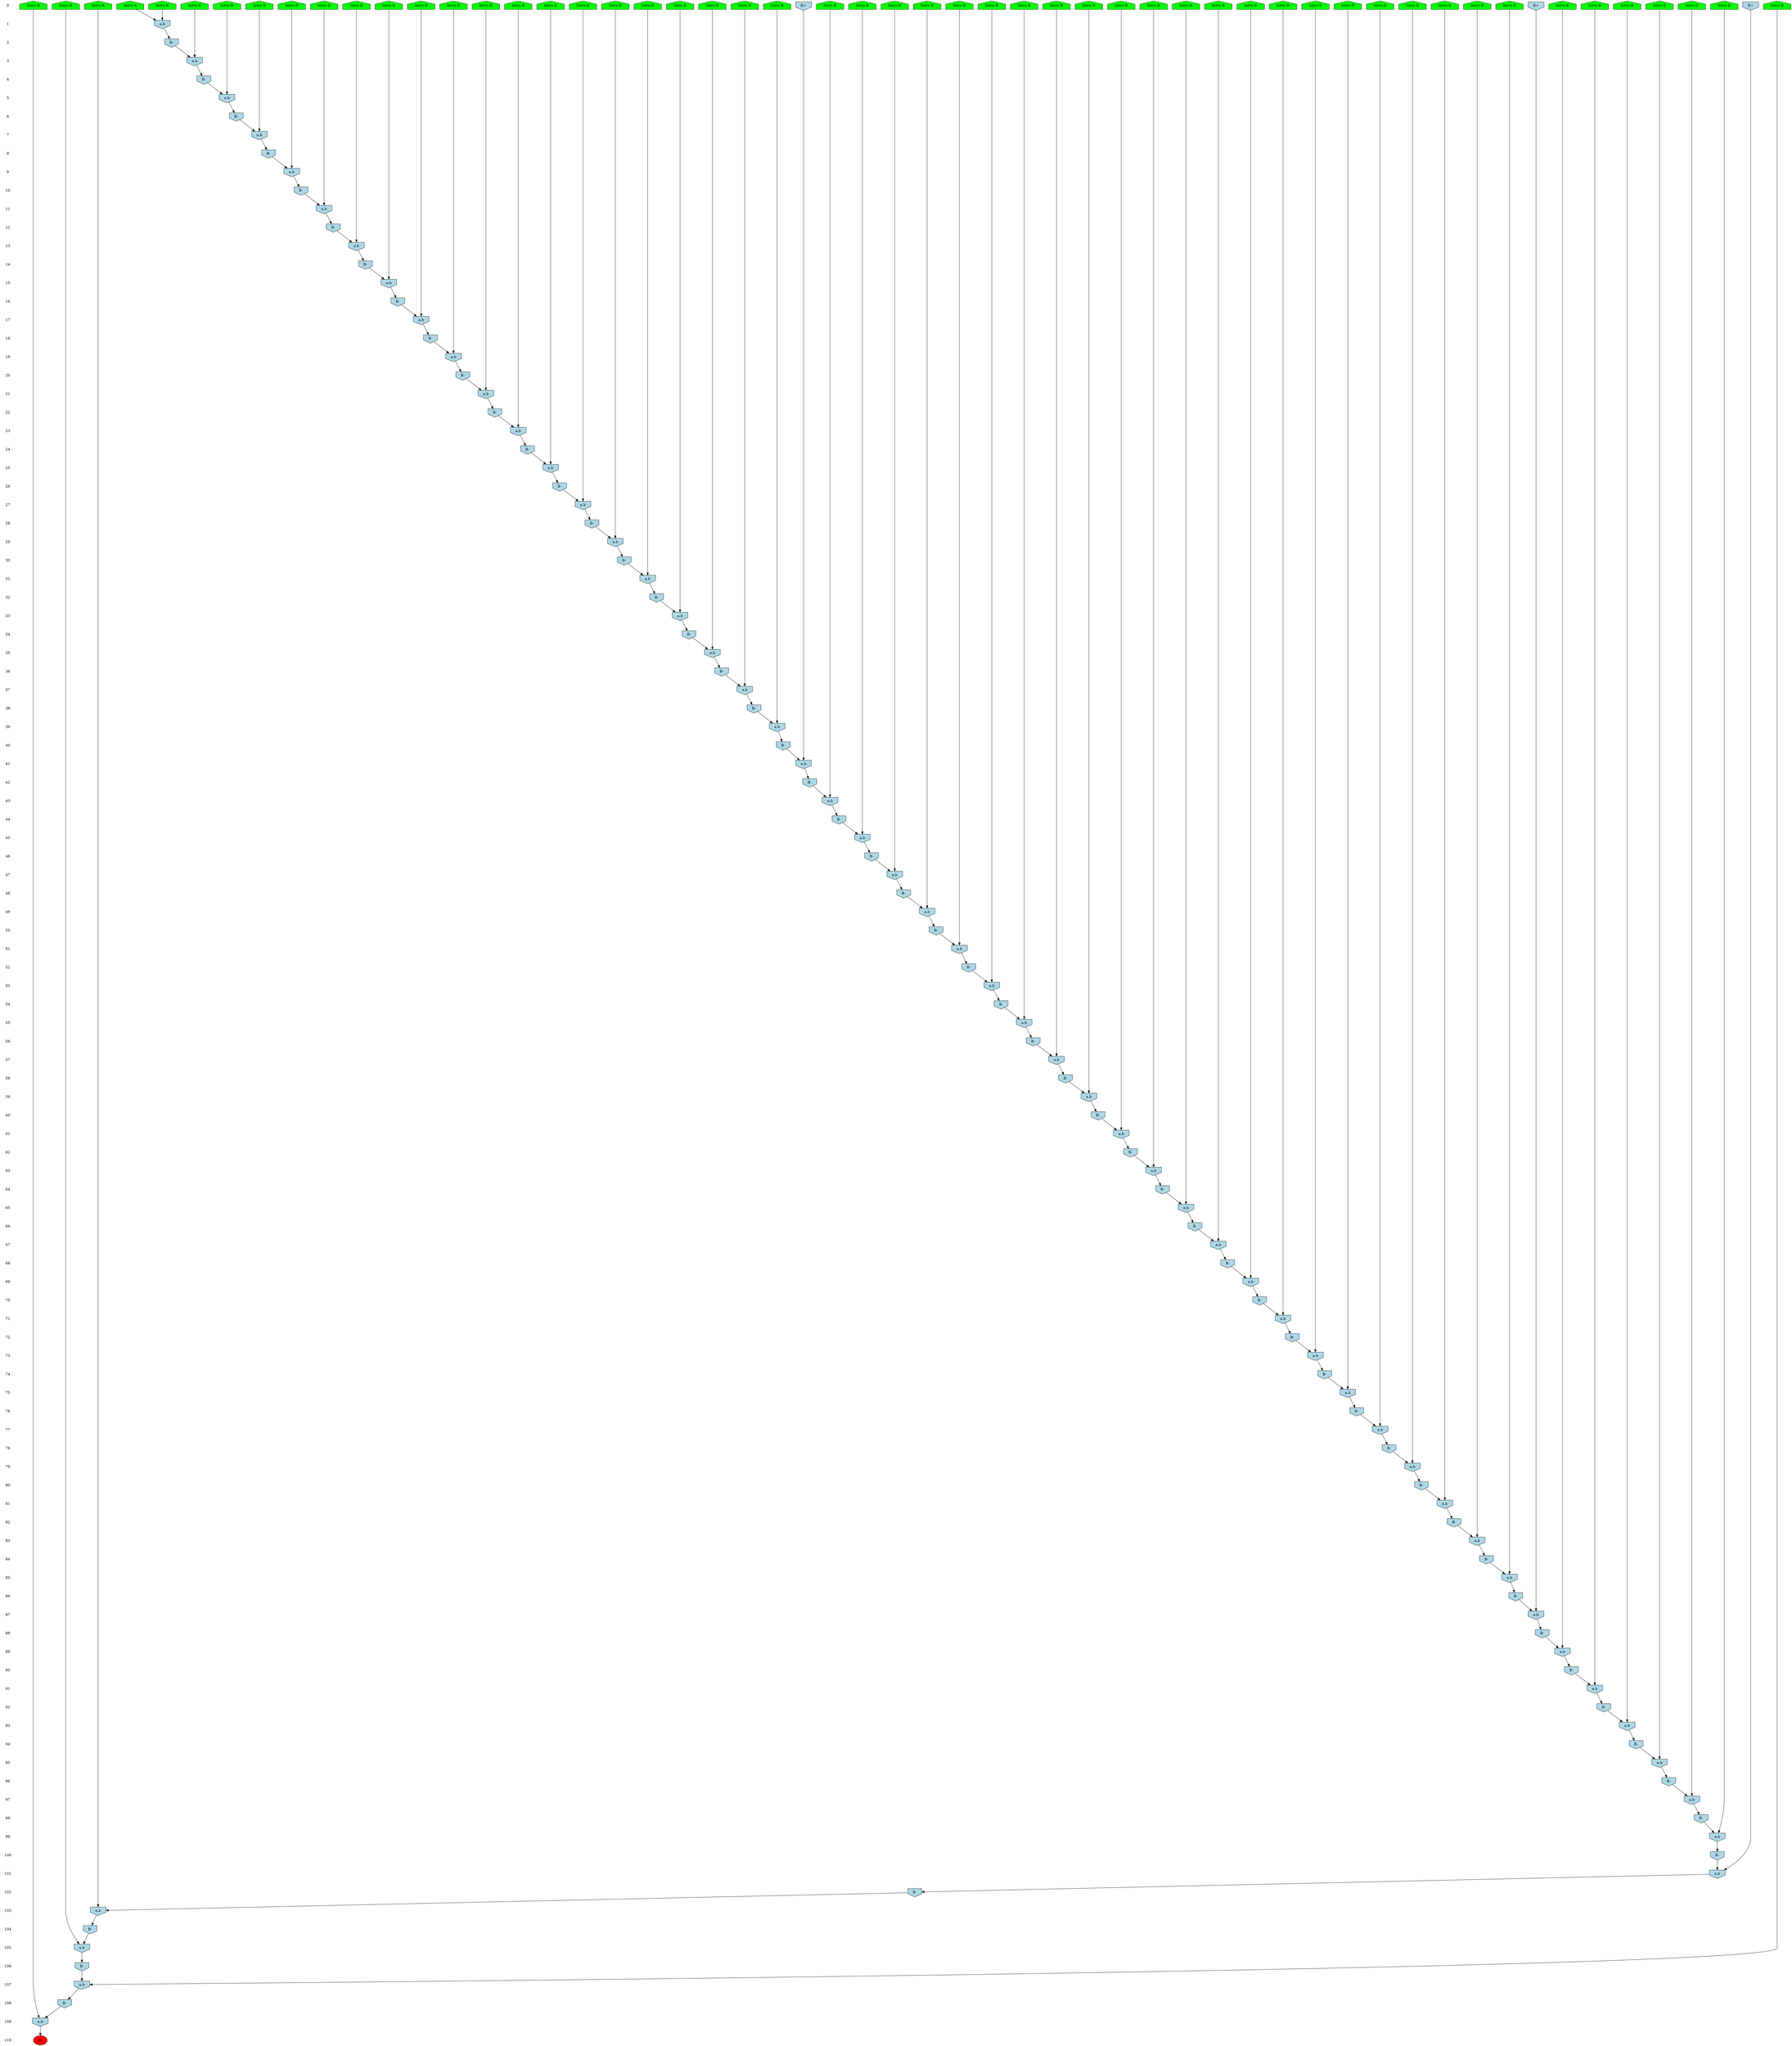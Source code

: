 /* Compression of 1 causal flows obtained in average at 4.585186E+01 t.u */
/* Compressed causal flows were: [55] */
digraph G{
 ranksep=.5 ; 
{ rank = same ; "0" [shape=plaintext] ; node_1 [label ="Intro B", shape=house, style=filled, fillcolor=green] ;
node_2 [label ="Intro B", shape=house, style=filled, fillcolor=green] ;
node_3 [label ="Intro B", shape=house, style=filled, fillcolor=green] ;
node_4 [label ="Intro B", shape=house, style=filled, fillcolor=green] ;
node_5 [label ="Intro B", shape=house, style=filled, fillcolor=green] ;
node_6 [label ="Intro B", shape=house, style=filled, fillcolor=green] ;
node_7 [label ="Intro B", shape=house, style=filled, fillcolor=green] ;
node_8 [label ="Intro B", shape=house, style=filled, fillcolor=green] ;
node_9 [label ="Intro B", shape=house, style=filled, fillcolor=green] ;
node_10 [label ="Intro B", shape=house, style=filled, fillcolor=green] ;
node_11 [label ="Intro B", shape=house, style=filled, fillcolor=green] ;
node_12 [label ="Intro B", shape=house, style=filled, fillcolor=green] ;
node_13 [label ="Intro B", shape=house, style=filled, fillcolor=green] ;
node_14 [label ="Intro B", shape=house, style=filled, fillcolor=green] ;
node_15 [label ="Intro B", shape=house, style=filled, fillcolor=green] ;
node_16 [label ="Intro B", shape=house, style=filled, fillcolor=green] ;
node_17 [label ="Intro B", shape=house, style=filled, fillcolor=green] ;
node_18 [label ="Intro B", shape=house, style=filled, fillcolor=green] ;
node_19 [label ="Intro B", shape=house, style=filled, fillcolor=green] ;
node_20 [label ="Intro B", shape=house, style=filled, fillcolor=green] ;
node_21 [label ="Intro B", shape=house, style=filled, fillcolor=green] ;
node_22 [label ="Intro B", shape=house, style=filled, fillcolor=green] ;
node_23 [label ="Intro B", shape=house, style=filled, fillcolor=green] ;
node_24 [label ="Intro B", shape=house, style=filled, fillcolor=green] ;
node_25 [label ="Intro B", shape=house, style=filled, fillcolor=green] ;
node_26 [label ="Intro B", shape=house, style=filled, fillcolor=green] ;
node_27 [label ="Intro B", shape=house, style=filled, fillcolor=green] ;
node_28 [label ="Intro B", shape=house, style=filled, fillcolor=green] ;
node_29 [label ="Intro B", shape=house, style=filled, fillcolor=green] ;
node_30 [label ="Intro B", shape=house, style=filled, fillcolor=green] ;
node_31 [label ="Intro B", shape=house, style=filled, fillcolor=green] ;
node_32 [label ="Intro B", shape=house, style=filled, fillcolor=green] ;
node_33 [label ="Intro B", shape=house, style=filled, fillcolor=green] ;
node_34 [label ="Intro B", shape=house, style=filled, fillcolor=green] ;
node_35 [label ="Intro B", shape=house, style=filled, fillcolor=green] ;
node_36 [label ="Intro B", shape=house, style=filled, fillcolor=green] ;
node_37 [label ="Intro B", shape=house, style=filled, fillcolor=green] ;
node_38 [label ="Intro B", shape=house, style=filled, fillcolor=green] ;
node_39 [label ="Intro B", shape=house, style=filled, fillcolor=green] ;
node_40 [label ="Intro B", shape=house, style=filled, fillcolor=green] ;
node_41 [label ="Intro B", shape=house, style=filled, fillcolor=green] ;
node_42 [label ="Intro B", shape=house, style=filled, fillcolor=green] ;
node_43 [label ="Intro B", shape=house, style=filled, fillcolor=green] ;
node_44 [label ="Intro B", shape=house, style=filled, fillcolor=green] ;
node_45 [label ="Intro B", shape=house, style=filled, fillcolor=green] ;
node_46 [label ="Intro B", shape=house, style=filled, fillcolor=green] ;
node_47 [label ="Intro B", shape=house, style=filled, fillcolor=green] ;
node_48 [label ="Intro B", shape=house, style=filled, fillcolor=green] ;
node_49 [label ="Intro B", shape=house, style=filled, fillcolor=green] ;
node_50 [label ="Intro B", shape=house, style=filled, fillcolor=green] ;
node_51 [label ="Intro B", shape=house, style=filled, fillcolor=green] ;
node_52 [label ="Intro B", shape=house, style=filled, fillcolor=green] ;
node_53 [label ="Intro A", shape=house, style=filled, fillcolor=green] ;
node_59 [label="B+", shape=invhouse, style=filled, fillcolor = lightblue] ;
node_68 [label="B+", shape=invhouse, style=filled, fillcolor = lightblue] ;
node_121 [label="B+", shape=invhouse, style=filled, fillcolor = lightblue] ;
}
{ rank = same ; "1" [shape=plaintext] ; node_54 [label="a.b", shape=invhouse, style=filled, fillcolor = lightblue] ;
}
{ rank = same ; "2" [shape=plaintext] ; node_55 [label="B-", shape=invhouse, style=filled, fillcolor = lightblue] ;
}
{ rank = same ; "3" [shape=plaintext] ; node_56 [label="a.b", shape=invhouse, style=filled, fillcolor = lightblue] ;
}
{ rank = same ; "4" [shape=plaintext] ; node_57 [label="B-", shape=invhouse, style=filled, fillcolor = lightblue] ;
}
{ rank = same ; "5" [shape=plaintext] ; node_58 [label="a.b", shape=invhouse, style=filled, fillcolor = lightblue] ;
}
{ rank = same ; "6" [shape=plaintext] ; node_60 [label="B-", shape=invhouse, style=filled, fillcolor = lightblue] ;
}
{ rank = same ; "7" [shape=plaintext] ; node_61 [label="a.b", shape=invhouse, style=filled, fillcolor = lightblue] ;
}
{ rank = same ; "8" [shape=plaintext] ; node_62 [label="B-", shape=invhouse, style=filled, fillcolor = lightblue] ;
}
{ rank = same ; "9" [shape=plaintext] ; node_63 [label="a.b", shape=invhouse, style=filled, fillcolor = lightblue] ;
}
{ rank = same ; "10" [shape=plaintext] ; node_64 [label="B-", shape=invhouse, style=filled, fillcolor = lightblue] ;
}
{ rank = same ; "11" [shape=plaintext] ; node_65 [label="a.b", shape=invhouse, style=filled, fillcolor = lightblue] ;
}
{ rank = same ; "12" [shape=plaintext] ; node_66 [label="B-", shape=invhouse, style=filled, fillcolor = lightblue] ;
}
{ rank = same ; "13" [shape=plaintext] ; node_67 [label="a.b", shape=invhouse, style=filled, fillcolor = lightblue] ;
}
{ rank = same ; "14" [shape=plaintext] ; node_69 [label="B-", shape=invhouse, style=filled, fillcolor = lightblue] ;
}
{ rank = same ; "15" [shape=plaintext] ; node_70 [label="a.b", shape=invhouse, style=filled, fillcolor = lightblue] ;
}
{ rank = same ; "16" [shape=plaintext] ; node_71 [label="B-", shape=invhouse, style=filled, fillcolor = lightblue] ;
}
{ rank = same ; "17" [shape=plaintext] ; node_72 [label="a.b", shape=invhouse, style=filled, fillcolor = lightblue] ;
}
{ rank = same ; "18" [shape=plaintext] ; node_73 [label="B-", shape=invhouse, style=filled, fillcolor = lightblue] ;
}
{ rank = same ; "19" [shape=plaintext] ; node_74 [label="a.b", shape=invhouse, style=filled, fillcolor = lightblue] ;
}
{ rank = same ; "20" [shape=plaintext] ; node_75 [label="B-", shape=invhouse, style=filled, fillcolor = lightblue] ;
}
{ rank = same ; "21" [shape=plaintext] ; node_76 [label="a.b", shape=invhouse, style=filled, fillcolor = lightblue] ;
}
{ rank = same ; "22" [shape=plaintext] ; node_77 [label="B-", shape=invhouse, style=filled, fillcolor = lightblue] ;
}
{ rank = same ; "23" [shape=plaintext] ; node_78 [label="a.b", shape=invhouse, style=filled, fillcolor = lightblue] ;
}
{ rank = same ; "24" [shape=plaintext] ; node_79 [label="B-", shape=invhouse, style=filled, fillcolor = lightblue] ;
}
{ rank = same ; "25" [shape=plaintext] ; node_80 [label="a.b", shape=invhouse, style=filled, fillcolor = lightblue] ;
}
{ rank = same ; "26" [shape=plaintext] ; node_81 [label="B-", shape=invhouse, style=filled, fillcolor = lightblue] ;
}
{ rank = same ; "27" [shape=plaintext] ; node_82 [label="a.b", shape=invhouse, style=filled, fillcolor = lightblue] ;
}
{ rank = same ; "28" [shape=plaintext] ; node_83 [label="B-", shape=invhouse, style=filled, fillcolor = lightblue] ;
}
{ rank = same ; "29" [shape=plaintext] ; node_84 [label="a.b", shape=invhouse, style=filled, fillcolor = lightblue] ;
}
{ rank = same ; "30" [shape=plaintext] ; node_85 [label="B-", shape=invhouse, style=filled, fillcolor = lightblue] ;
}
{ rank = same ; "31" [shape=plaintext] ; node_86 [label="a.b", shape=invhouse, style=filled, fillcolor = lightblue] ;
}
{ rank = same ; "32" [shape=plaintext] ; node_87 [label="B-", shape=invhouse, style=filled, fillcolor = lightblue] ;
}
{ rank = same ; "33" [shape=plaintext] ; node_88 [label="a.b", shape=invhouse, style=filled, fillcolor = lightblue] ;
}
{ rank = same ; "34" [shape=plaintext] ; node_89 [label="B-", shape=invhouse, style=filled, fillcolor = lightblue] ;
}
{ rank = same ; "35" [shape=plaintext] ; node_90 [label="a.b", shape=invhouse, style=filled, fillcolor = lightblue] ;
}
{ rank = same ; "36" [shape=plaintext] ; node_91 [label="B-", shape=invhouse, style=filled, fillcolor = lightblue] ;
}
{ rank = same ; "37" [shape=plaintext] ; node_92 [label="a.b", shape=invhouse, style=filled, fillcolor = lightblue] ;
}
{ rank = same ; "38" [shape=plaintext] ; node_93 [label="B-", shape=invhouse, style=filled, fillcolor = lightblue] ;
}
{ rank = same ; "39" [shape=plaintext] ; node_94 [label="a.b", shape=invhouse, style=filled, fillcolor = lightblue] ;
}
{ rank = same ; "40" [shape=plaintext] ; node_95 [label="B-", shape=invhouse, style=filled, fillcolor = lightblue] ;
}
{ rank = same ; "41" [shape=plaintext] ; node_96 [label="a.b", shape=invhouse, style=filled, fillcolor = lightblue] ;
}
{ rank = same ; "42" [shape=plaintext] ; node_97 [label="B-", shape=invhouse, style=filled, fillcolor = lightblue] ;
}
{ rank = same ; "43" [shape=plaintext] ; node_98 [label="a.b", shape=invhouse, style=filled, fillcolor = lightblue] ;
}
{ rank = same ; "44" [shape=plaintext] ; node_99 [label="B-", shape=invhouse, style=filled, fillcolor = lightblue] ;
}
{ rank = same ; "45" [shape=plaintext] ; node_100 [label="a.b", shape=invhouse, style=filled, fillcolor = lightblue] ;
}
{ rank = same ; "46" [shape=plaintext] ; node_101 [label="B-", shape=invhouse, style=filled, fillcolor = lightblue] ;
}
{ rank = same ; "47" [shape=plaintext] ; node_102 [label="a.b", shape=invhouse, style=filled, fillcolor = lightblue] ;
}
{ rank = same ; "48" [shape=plaintext] ; node_103 [label="B-", shape=invhouse, style=filled, fillcolor = lightblue] ;
}
{ rank = same ; "49" [shape=plaintext] ; node_104 [label="a.b", shape=invhouse, style=filled, fillcolor = lightblue] ;
}
{ rank = same ; "50" [shape=plaintext] ; node_105 [label="B-", shape=invhouse, style=filled, fillcolor = lightblue] ;
}
{ rank = same ; "51" [shape=plaintext] ; node_106 [label="a.b", shape=invhouse, style=filled, fillcolor = lightblue] ;
}
{ rank = same ; "52" [shape=plaintext] ; node_107 [label="B-", shape=invhouse, style=filled, fillcolor = lightblue] ;
}
{ rank = same ; "53" [shape=plaintext] ; node_108 [label="a.b", shape=invhouse, style=filled, fillcolor = lightblue] ;
}
{ rank = same ; "54" [shape=plaintext] ; node_109 [label="B-", shape=invhouse, style=filled, fillcolor = lightblue] ;
}
{ rank = same ; "55" [shape=plaintext] ; node_110 [label="a.b", shape=invhouse, style=filled, fillcolor = lightblue] ;
}
{ rank = same ; "56" [shape=plaintext] ; node_111 [label="B-", shape=invhouse, style=filled, fillcolor = lightblue] ;
}
{ rank = same ; "57" [shape=plaintext] ; node_112 [label="a.b", shape=invhouse, style=filled, fillcolor = lightblue] ;
}
{ rank = same ; "58" [shape=plaintext] ; node_113 [label="B-", shape=invhouse, style=filled, fillcolor = lightblue] ;
}
{ rank = same ; "59" [shape=plaintext] ; node_114 [label="a.b", shape=invhouse, style=filled, fillcolor = lightblue] ;
}
{ rank = same ; "60" [shape=plaintext] ; node_115 [label="B-", shape=invhouse, style=filled, fillcolor = lightblue] ;
}
{ rank = same ; "61" [shape=plaintext] ; node_116 [label="a.b", shape=invhouse, style=filled, fillcolor = lightblue] ;
}
{ rank = same ; "62" [shape=plaintext] ; node_117 [label="B-", shape=invhouse, style=filled, fillcolor = lightblue] ;
}
{ rank = same ; "63" [shape=plaintext] ; node_118 [label="a.b", shape=invhouse, style=filled, fillcolor = lightblue] ;
}
{ rank = same ; "64" [shape=plaintext] ; node_119 [label="B-", shape=invhouse, style=filled, fillcolor = lightblue] ;
}
{ rank = same ; "65" [shape=plaintext] ; node_120 [label="a.b", shape=invhouse, style=filled, fillcolor = lightblue] ;
}
{ rank = same ; "66" [shape=plaintext] ; node_122 [label="B-", shape=invhouse, style=filled, fillcolor = lightblue] ;
}
{ rank = same ; "67" [shape=plaintext] ; node_123 [label="a.b", shape=invhouse, style=filled, fillcolor = lightblue] ;
}
{ rank = same ; "68" [shape=plaintext] ; node_124 [label="B-", shape=invhouse, style=filled, fillcolor = lightblue] ;
}
{ rank = same ; "69" [shape=plaintext] ; node_125 [label="a.b", shape=invhouse, style=filled, fillcolor = lightblue] ;
}
{ rank = same ; "70" [shape=plaintext] ; node_126 [label="B-", shape=invhouse, style=filled, fillcolor = lightblue] ;
}
{ rank = same ; "71" [shape=plaintext] ; node_127 [label="a.b", shape=invhouse, style=filled, fillcolor = lightblue] ;
}
{ rank = same ; "72" [shape=plaintext] ; node_128 [label="B-", shape=invhouse, style=filled, fillcolor = lightblue] ;
}
{ rank = same ; "73" [shape=plaintext] ; node_129 [label="a.b", shape=invhouse, style=filled, fillcolor = lightblue] ;
}
{ rank = same ; "74" [shape=plaintext] ; node_130 [label="B-", shape=invhouse, style=filled, fillcolor = lightblue] ;
}
{ rank = same ; "75" [shape=plaintext] ; node_131 [label="a.b", shape=invhouse, style=filled, fillcolor = lightblue] ;
}
{ rank = same ; "76" [shape=plaintext] ; node_132 [label="B-", shape=invhouse, style=filled, fillcolor = lightblue] ;
}
{ rank = same ; "77" [shape=plaintext] ; node_133 [label="a.b", shape=invhouse, style=filled, fillcolor = lightblue] ;
}
{ rank = same ; "78" [shape=plaintext] ; node_134 [label="B-", shape=invhouse, style=filled, fillcolor = lightblue] ;
}
{ rank = same ; "79" [shape=plaintext] ; node_135 [label="a.b", shape=invhouse, style=filled, fillcolor = lightblue] ;
}
{ rank = same ; "80" [shape=plaintext] ; node_136 [label="B-", shape=invhouse, style=filled, fillcolor = lightblue] ;
}
{ rank = same ; "81" [shape=plaintext] ; node_137 [label="a.b", shape=invhouse, style=filled, fillcolor = lightblue] ;
}
{ rank = same ; "82" [shape=plaintext] ; node_138 [label="B-", shape=invhouse, style=filled, fillcolor = lightblue] ;
}
{ rank = same ; "83" [shape=plaintext] ; node_139 [label="a.b", shape=invhouse, style=filled, fillcolor = lightblue] ;
}
{ rank = same ; "84" [shape=plaintext] ; node_140 [label="B-", shape=invhouse, style=filled, fillcolor = lightblue] ;
}
{ rank = same ; "85" [shape=plaintext] ; node_141 [label="a.b", shape=invhouse, style=filled, fillcolor = lightblue] ;
}
{ rank = same ; "86" [shape=plaintext] ; node_142 [label="B-", shape=invhouse, style=filled, fillcolor = lightblue] ;
}
{ rank = same ; "87" [shape=plaintext] ; node_143 [label="a.b", shape=invhouse, style=filled, fillcolor = lightblue] ;
}
{ rank = same ; "88" [shape=plaintext] ; node_144 [label="B-", shape=invhouse, style=filled, fillcolor = lightblue] ;
}
{ rank = same ; "89" [shape=plaintext] ; node_145 [label="a.b", shape=invhouse, style=filled, fillcolor = lightblue] ;
}
{ rank = same ; "90" [shape=plaintext] ; node_146 [label="B-", shape=invhouse, style=filled, fillcolor = lightblue] ;
}
{ rank = same ; "91" [shape=plaintext] ; node_147 [label="a.b", shape=invhouse, style=filled, fillcolor = lightblue] ;
}
{ rank = same ; "92" [shape=plaintext] ; node_148 [label="B-", shape=invhouse, style=filled, fillcolor = lightblue] ;
}
{ rank = same ; "93" [shape=plaintext] ; node_149 [label="a.b", shape=invhouse, style=filled, fillcolor = lightblue] ;
}
{ rank = same ; "94" [shape=plaintext] ; node_150 [label="B-", shape=invhouse, style=filled, fillcolor = lightblue] ;
}
{ rank = same ; "95" [shape=plaintext] ; node_151 [label="a.b", shape=invhouse, style=filled, fillcolor = lightblue] ;
}
{ rank = same ; "96" [shape=plaintext] ; node_152 [label="B-", shape=invhouse, style=filled, fillcolor = lightblue] ;
}
{ rank = same ; "97" [shape=plaintext] ; node_153 [label="a.b", shape=invhouse, style=filled, fillcolor = lightblue] ;
}
{ rank = same ; "98" [shape=plaintext] ; node_154 [label="B-", shape=invhouse, style=filled, fillcolor = lightblue] ;
}
{ rank = same ; "99" [shape=plaintext] ; node_155 [label="a.b", shape=invhouse, style=filled, fillcolor = lightblue] ;
}
{ rank = same ; "100" [shape=plaintext] ; node_156 [label="B-", shape=invhouse, style=filled, fillcolor = lightblue] ;
}
{ rank = same ; "101" [shape=plaintext] ; node_157 [label="a.b", shape=invhouse, style=filled, fillcolor = lightblue] ;
}
{ rank = same ; "102" [shape=plaintext] ; node_158 [label="B-", shape=invhouse, style=filled, fillcolor = lightblue] ;
}
{ rank = same ; "103" [shape=plaintext] ; node_159 [label="a.b", shape=invhouse, style=filled, fillcolor = lightblue] ;
}
{ rank = same ; "104" [shape=plaintext] ; node_160 [label="B-", shape=invhouse, style=filled, fillcolor = lightblue] ;
}
{ rank = same ; "105" [shape=plaintext] ; node_161 [label="a.b", shape=invhouse, style=filled, fillcolor = lightblue] ;
}
{ rank = same ; "106" [shape=plaintext] ; node_162 [label="B-", shape=invhouse, style=filled, fillcolor = lightblue] ;
}
{ rank = same ; "107" [shape=plaintext] ; node_163 [label="a.b", shape=invhouse, style=filled, fillcolor = lightblue] ;
}
{ rank = same ; "108" [shape=plaintext] ; node_164 [label="B-", shape=invhouse, style=filled, fillcolor = lightblue] ;
}
{ rank = same ; "109" [shape=plaintext] ; node_165 [label="a.b", shape=invhouse, style=filled, fillcolor = lightblue] ;
}
{ rank = same ; "110" [shape=plaintext] ; node_166 [label ="B-", style=filled, fillcolor=red] ;
}
"0" -> "1" [style="invis"]; 
"1" -> "2" [style="invis"]; 
"2" -> "3" [style="invis"]; 
"3" -> "4" [style="invis"]; 
"4" -> "5" [style="invis"]; 
"5" -> "6" [style="invis"]; 
"6" -> "7" [style="invis"]; 
"7" -> "8" [style="invis"]; 
"8" -> "9" [style="invis"]; 
"9" -> "10" [style="invis"]; 
"10" -> "11" [style="invis"]; 
"11" -> "12" [style="invis"]; 
"12" -> "13" [style="invis"]; 
"13" -> "14" [style="invis"]; 
"14" -> "15" [style="invis"]; 
"15" -> "16" [style="invis"]; 
"16" -> "17" [style="invis"]; 
"17" -> "18" [style="invis"]; 
"18" -> "19" [style="invis"]; 
"19" -> "20" [style="invis"]; 
"20" -> "21" [style="invis"]; 
"21" -> "22" [style="invis"]; 
"22" -> "23" [style="invis"]; 
"23" -> "24" [style="invis"]; 
"24" -> "25" [style="invis"]; 
"25" -> "26" [style="invis"]; 
"26" -> "27" [style="invis"]; 
"27" -> "28" [style="invis"]; 
"28" -> "29" [style="invis"]; 
"29" -> "30" [style="invis"]; 
"30" -> "31" [style="invis"]; 
"31" -> "32" [style="invis"]; 
"32" -> "33" [style="invis"]; 
"33" -> "34" [style="invis"]; 
"34" -> "35" [style="invis"]; 
"35" -> "36" [style="invis"]; 
"36" -> "37" [style="invis"]; 
"37" -> "38" [style="invis"]; 
"38" -> "39" [style="invis"]; 
"39" -> "40" [style="invis"]; 
"40" -> "41" [style="invis"]; 
"41" -> "42" [style="invis"]; 
"42" -> "43" [style="invis"]; 
"43" -> "44" [style="invis"]; 
"44" -> "45" [style="invis"]; 
"45" -> "46" [style="invis"]; 
"46" -> "47" [style="invis"]; 
"47" -> "48" [style="invis"]; 
"48" -> "49" [style="invis"]; 
"49" -> "50" [style="invis"]; 
"50" -> "51" [style="invis"]; 
"51" -> "52" [style="invis"]; 
"52" -> "53" [style="invis"]; 
"53" -> "54" [style="invis"]; 
"54" -> "55" [style="invis"]; 
"55" -> "56" [style="invis"]; 
"56" -> "57" [style="invis"]; 
"57" -> "58" [style="invis"]; 
"58" -> "59" [style="invis"]; 
"59" -> "60" [style="invis"]; 
"60" -> "61" [style="invis"]; 
"61" -> "62" [style="invis"]; 
"62" -> "63" [style="invis"]; 
"63" -> "64" [style="invis"]; 
"64" -> "65" [style="invis"]; 
"65" -> "66" [style="invis"]; 
"66" -> "67" [style="invis"]; 
"67" -> "68" [style="invis"]; 
"68" -> "69" [style="invis"]; 
"69" -> "70" [style="invis"]; 
"70" -> "71" [style="invis"]; 
"71" -> "72" [style="invis"]; 
"72" -> "73" [style="invis"]; 
"73" -> "74" [style="invis"]; 
"74" -> "75" [style="invis"]; 
"75" -> "76" [style="invis"]; 
"76" -> "77" [style="invis"]; 
"77" -> "78" [style="invis"]; 
"78" -> "79" [style="invis"]; 
"79" -> "80" [style="invis"]; 
"80" -> "81" [style="invis"]; 
"81" -> "82" [style="invis"]; 
"82" -> "83" [style="invis"]; 
"83" -> "84" [style="invis"]; 
"84" -> "85" [style="invis"]; 
"85" -> "86" [style="invis"]; 
"86" -> "87" [style="invis"]; 
"87" -> "88" [style="invis"]; 
"88" -> "89" [style="invis"]; 
"89" -> "90" [style="invis"]; 
"90" -> "91" [style="invis"]; 
"91" -> "92" [style="invis"]; 
"92" -> "93" [style="invis"]; 
"93" -> "94" [style="invis"]; 
"94" -> "95" [style="invis"]; 
"95" -> "96" [style="invis"]; 
"96" -> "97" [style="invis"]; 
"97" -> "98" [style="invis"]; 
"98" -> "99" [style="invis"]; 
"99" -> "100" [style="invis"]; 
"100" -> "101" [style="invis"]; 
"101" -> "102" [style="invis"]; 
"102" -> "103" [style="invis"]; 
"103" -> "104" [style="invis"]; 
"104" -> "105" [style="invis"]; 
"105" -> "106" [style="invis"]; 
"106" -> "107" [style="invis"]; 
"107" -> "108" [style="invis"]; 
"108" -> "109" [style="invis"]; 
"109" -> "110" [style="invis"]; 
node_6 -> node_54
node_53 -> node_54
node_54 -> node_55
node_20 -> node_56
node_55 -> node_56
node_56 -> node_57
node_16 -> node_58
node_57 -> node_58
node_58 -> node_60
node_47 -> node_61
node_60 -> node_61
node_61 -> node_62
node_11 -> node_63
node_62 -> node_63
node_63 -> node_64
node_33 -> node_65
node_64 -> node_65
node_65 -> node_66
node_37 -> node_67
node_66 -> node_67
node_67 -> node_69
node_44 -> node_70
node_69 -> node_70
node_70 -> node_71
node_22 -> node_72
node_71 -> node_72
node_72 -> node_73
node_9 -> node_74
node_73 -> node_74
node_74 -> node_75
node_49 -> node_76
node_75 -> node_76
node_76 -> node_77
node_17 -> node_78
node_77 -> node_78
node_78 -> node_79
node_46 -> node_80
node_79 -> node_80
node_80 -> node_81
node_27 -> node_82
node_81 -> node_82
node_82 -> node_83
node_23 -> node_84
node_83 -> node_84
node_84 -> node_85
node_4 -> node_86
node_85 -> node_86
node_86 -> node_87
node_30 -> node_88
node_87 -> node_88
node_88 -> node_89
node_15 -> node_90
node_89 -> node_90
node_90 -> node_91
node_14 -> node_92
node_91 -> node_92
node_92 -> node_93
node_21 -> node_94
node_93 -> node_94
node_94 -> node_95
node_68 -> node_96
node_95 -> node_96
node_96 -> node_97
node_41 -> node_98
node_97 -> node_98
node_98 -> node_99
node_32 -> node_100
node_99 -> node_100
node_100 -> node_101
node_26 -> node_102
node_101 -> node_102
node_102 -> node_103
node_31 -> node_104
node_103 -> node_104
node_104 -> node_105
node_50 -> node_106
node_105 -> node_106
node_106 -> node_107
node_13 -> node_108
node_107 -> node_108
node_108 -> node_109
node_24 -> node_110
node_109 -> node_110
node_110 -> node_111
node_3 -> node_112
node_111 -> node_112
node_112 -> node_113
node_43 -> node_114
node_113 -> node_114
node_114 -> node_115
node_10 -> node_116
node_115 -> node_116
node_116 -> node_117
node_36 -> node_118
node_117 -> node_118
node_118 -> node_119
node_2 -> node_120
node_119 -> node_120
node_120 -> node_122
node_40 -> node_123
node_122 -> node_123
node_123 -> node_124
node_19 -> node_125
node_124 -> node_125
node_125 -> node_126
node_28 -> node_127
node_126 -> node_127
node_127 -> node_128
node_42 -> node_129
node_128 -> node_129
node_129 -> node_130
node_25 -> node_131
node_130 -> node_131
node_131 -> node_132
node_45 -> node_133
node_132 -> node_133
node_133 -> node_134
node_51 -> node_135
node_134 -> node_135
node_135 -> node_136
node_52 -> node_137
node_136 -> node_137
node_137 -> node_138
node_39 -> node_139
node_138 -> node_139
node_139 -> node_140
node_7 -> node_141
node_140 -> node_141
node_141 -> node_142
node_121 -> node_143
node_142 -> node_143
node_143 -> node_144
node_5 -> node_145
node_144 -> node_145
node_145 -> node_146
node_48 -> node_147
node_146 -> node_147
node_147 -> node_148
node_34 -> node_149
node_148 -> node_149
node_149 -> node_150
node_18 -> node_151
node_150 -> node_151
node_151 -> node_152
node_38 -> node_153
node_152 -> node_153
node_153 -> node_154
node_12 -> node_155
node_154 -> node_155
node_155 -> node_156
node_59 -> node_157
node_156 -> node_157
node_157 -> node_158
node_1 -> node_159
node_158 -> node_159
node_159 -> node_160
node_29 -> node_161
node_160 -> node_161
node_161 -> node_162
node_35 -> node_163
node_162 -> node_163
node_163 -> node_164
node_8 -> node_165
node_164 -> node_165
node_165 -> node_166
}
/*
 Dot generation time: 0.001384
*/